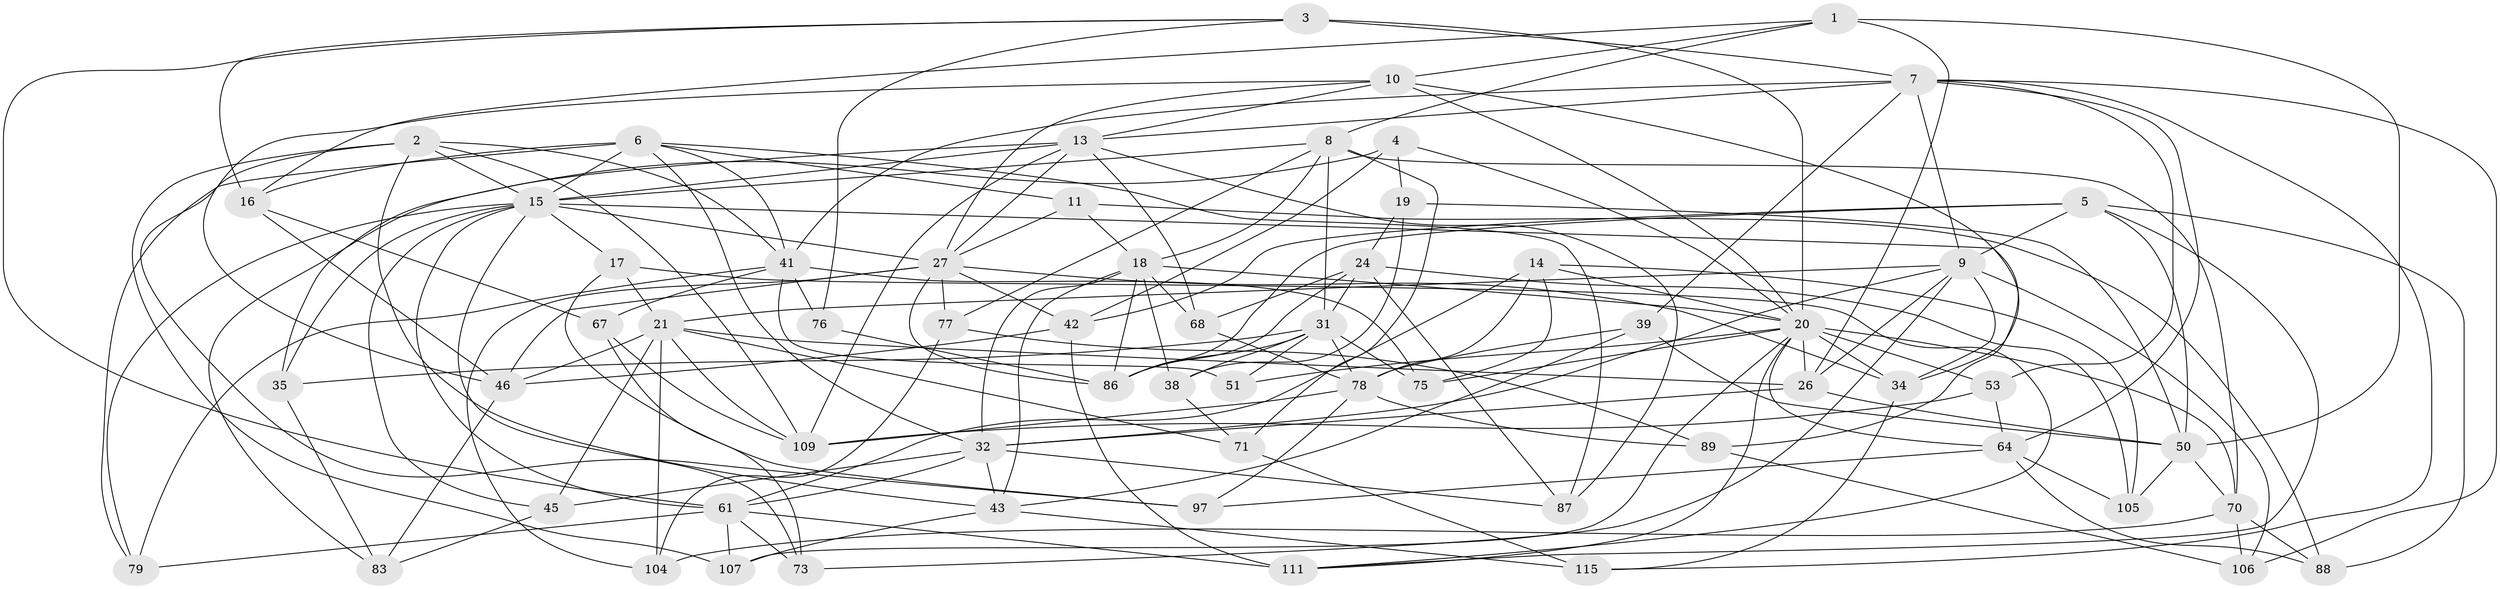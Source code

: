 // original degree distribution, {4: 1.0}
// Generated by graph-tools (version 1.1) at 2025/16/03/09/25 04:16:35]
// undirected, 62 vertices, 174 edges
graph export_dot {
graph [start="1"]
  node [color=gray90,style=filled];
  1 [super="+37"];
  2 [super="+23"];
  3 [super="+80"];
  4;
  5 [super="+110"];
  6 [super="+12"];
  7 [super="+98+99+60"];
  8 [super="+30+72"];
  9 [super="+40"];
  10 [super="+48"];
  11;
  13 [super="+47"];
  14 [super="+91"];
  15 [super="+28+22+25"];
  16 [super="+81"];
  17;
  18 [super="+100"];
  19;
  20 [super="+29+63"];
  21 [super="+33+54"];
  24 [super="+101"];
  26 [super="+122+58"];
  27 [super="+55+59+36"];
  31 [super="+94+85"];
  32 [super="+103+66"];
  34 [super="+62"];
  35;
  38;
  39;
  41 [super="+82+49"];
  42 [super="+93"];
  43 [super="+44"];
  45;
  46 [super="+123"];
  50 [super="+121+56"];
  51;
  53;
  61 [super="+113+92"];
  64 [super="+96"];
  67;
  68;
  70 [super="+124"];
  71;
  73;
  75;
  76;
  77;
  78 [super="+108+119"];
  79;
  83;
  86 [super="+116"];
  87;
  88;
  89;
  97;
  104;
  105;
  106;
  107;
  109 [super="+117"];
  111 [super="+114"];
  115;
  1 -- 16;
  1 -- 8 [weight=2];
  1 -- 26;
  1 -- 10;
  1 -- 50;
  2 -- 97;
  2 -- 43;
  2 -- 107;
  2 -- 109;
  2 -- 15;
  2 -- 41;
  3 -- 76;
  3 -- 20;
  3 -- 61;
  3 -- 7 [weight=2];
  3 -- 16;
  4 -- 19;
  4 -- 83;
  4 -- 42;
  4 -- 20;
  5 -- 42;
  5 -- 9;
  5 -- 50;
  5 -- 88;
  5 -- 86;
  5 -- 111;
  6 -- 16 [weight=2];
  6 -- 79;
  6 -- 32;
  6 -- 87;
  6 -- 41;
  6 -- 11;
  6 -- 15;
  7 -- 39;
  7 -- 115;
  7 -- 53;
  7 -- 9;
  7 -- 106;
  7 -- 64;
  7 -- 41;
  7 -- 13;
  8 -- 77;
  8 -- 31;
  8 -- 70;
  8 -- 18;
  8 -- 15;
  8 -- 71;
  9 -- 21;
  9 -- 73;
  9 -- 32;
  9 -- 34;
  9 -- 106;
  9 -- 26;
  10 -- 46;
  10 -- 13;
  10 -- 34;
  10 -- 27;
  10 -- 20;
  11 -- 88;
  11 -- 18;
  11 -- 27;
  13 -- 87;
  13 -- 27;
  13 -- 35;
  13 -- 68;
  13 -- 109;
  13 -- 15;
  14 -- 61;
  14 -- 75;
  14 -- 105;
  14 -- 78 [weight=2];
  14 -- 20;
  15 -- 17;
  15 -- 73;
  15 -- 45;
  15 -- 35;
  15 -- 89;
  15 -- 27;
  15 -- 79;
  15 -- 61;
  16 -- 46;
  16 -- 67;
  17 -- 97;
  17 -- 21;
  17 -- 111;
  18 -- 38;
  18 -- 43;
  18 -- 68;
  18 -- 86;
  18 -- 32;
  18 -- 20;
  19 -- 38;
  19 -- 50;
  19 -- 24;
  20 -- 107;
  20 -- 34 [weight=2];
  20 -- 51;
  20 -- 64;
  20 -- 70;
  20 -- 75;
  20 -- 111;
  20 -- 53;
  20 -- 26 [weight=2];
  21 -- 104;
  21 -- 45;
  21 -- 71;
  21 -- 26;
  21 -- 109;
  21 -- 46;
  24 -- 105;
  24 -- 87;
  24 -- 86;
  24 -- 68;
  24 -- 31;
  26 -- 50 [weight=2];
  26 -- 32;
  27 -- 86;
  27 -- 46;
  27 -- 34;
  27 -- 42;
  27 -- 104;
  27 -- 77;
  31 -- 75;
  31 -- 35;
  31 -- 86;
  31 -- 51;
  31 -- 38;
  31 -- 78;
  32 -- 45;
  32 -- 87;
  32 -- 61;
  32 -- 43;
  34 -- 115;
  35 -- 83;
  38 -- 71;
  39 -- 43;
  39 -- 78;
  39 -- 50;
  41 -- 51 [weight=2];
  41 -- 76 [weight=2];
  41 -- 79;
  41 -- 67;
  41 -- 75;
  42 -- 46;
  42 -- 111 [weight=2];
  43 -- 115;
  43 -- 107;
  45 -- 83;
  46 -- 83;
  50 -- 70;
  50 -- 105;
  53 -- 109;
  53 -- 64;
  61 -- 111;
  61 -- 79;
  61 -- 73;
  61 -- 107;
  64 -- 97;
  64 -- 88;
  64 -- 105;
  67 -- 73;
  67 -- 109;
  68 -- 78;
  70 -- 88;
  70 -- 104;
  70 -- 106;
  71 -- 115;
  76 -- 86;
  77 -- 104;
  77 -- 89;
  78 -- 97;
  78 -- 89;
  78 -- 109;
  89 -- 106;
}
